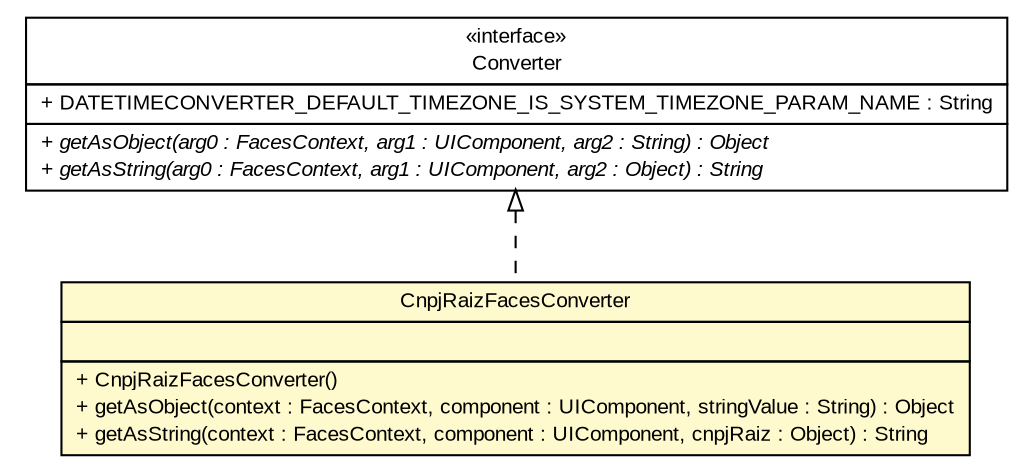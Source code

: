 #!/usr/local/bin/dot
#
# Class diagram 
# Generated by UMLGraph version R5_6 (http://www.umlgraph.org/)
#

digraph G {
	edge [fontname="arial",fontsize=10,labelfontname="arial",labelfontsize=10];
	node [fontname="arial",fontsize=10,shape=plaintext];
	nodesep=0.25;
	ranksep=0.5;
	// br.gov.to.sefaz.presentation.converter.CnpjRaizFacesConverter
	c257937 [label=<<table title="br.gov.to.sefaz.presentation.converter.CnpjRaizFacesConverter" border="0" cellborder="1" cellspacing="0" cellpadding="2" port="p" bgcolor="lemonChiffon" href="./CnpjRaizFacesConverter.html">
		<tr><td><table border="0" cellspacing="0" cellpadding="1">
<tr><td align="center" balign="center"> CnpjRaizFacesConverter </td></tr>
		</table></td></tr>
		<tr><td><table border="0" cellspacing="0" cellpadding="1">
<tr><td align="left" balign="left">  </td></tr>
		</table></td></tr>
		<tr><td><table border="0" cellspacing="0" cellpadding="1">
<tr><td align="left" balign="left"> + CnpjRaizFacesConverter() </td></tr>
<tr><td align="left" balign="left"> + getAsObject(context : FacesContext, component : UIComponent, stringValue : String) : Object </td></tr>
<tr><td align="left" balign="left"> + getAsString(context : FacesContext, component : UIComponent, cnpjRaiz : Object) : String </td></tr>
		</table></td></tr>
		</table>>, URL="./CnpjRaizFacesConverter.html", fontname="arial", fontcolor="black", fontsize=10.0];
	//br.gov.to.sefaz.presentation.converter.CnpjRaizFacesConverter implements javax.faces.convert.Converter
	c258371:p -> c257937:p [dir=back,arrowtail=empty,style=dashed];
	// javax.faces.convert.Converter
	c258371 [label=<<table title="javax.faces.convert.Converter" border="0" cellborder="1" cellspacing="0" cellpadding="2" port="p" href="http://java.sun.com/j2se/1.4.2/docs/api/javax/faces/convert/Converter.html">
		<tr><td><table border="0" cellspacing="0" cellpadding="1">
<tr><td align="center" balign="center"> &#171;interface&#187; </td></tr>
<tr><td align="center" balign="center"> Converter </td></tr>
		</table></td></tr>
		<tr><td><table border="0" cellspacing="0" cellpadding="1">
<tr><td align="left" balign="left"> + DATETIMECONVERTER_DEFAULT_TIMEZONE_IS_SYSTEM_TIMEZONE_PARAM_NAME : String </td></tr>
		</table></td></tr>
		<tr><td><table border="0" cellspacing="0" cellpadding="1">
<tr><td align="left" balign="left"><font face="arial italic" point-size="10.0"> + getAsObject(arg0 : FacesContext, arg1 : UIComponent, arg2 : String) : Object </font></td></tr>
<tr><td align="left" balign="left"><font face="arial italic" point-size="10.0"> + getAsString(arg0 : FacesContext, arg1 : UIComponent, arg2 : Object) : String </font></td></tr>
		</table></td></tr>
		</table>>, URL="http://java.sun.com/j2se/1.4.2/docs/api/javax/faces/convert/Converter.html", fontname="arial", fontcolor="black", fontsize=10.0];
}

